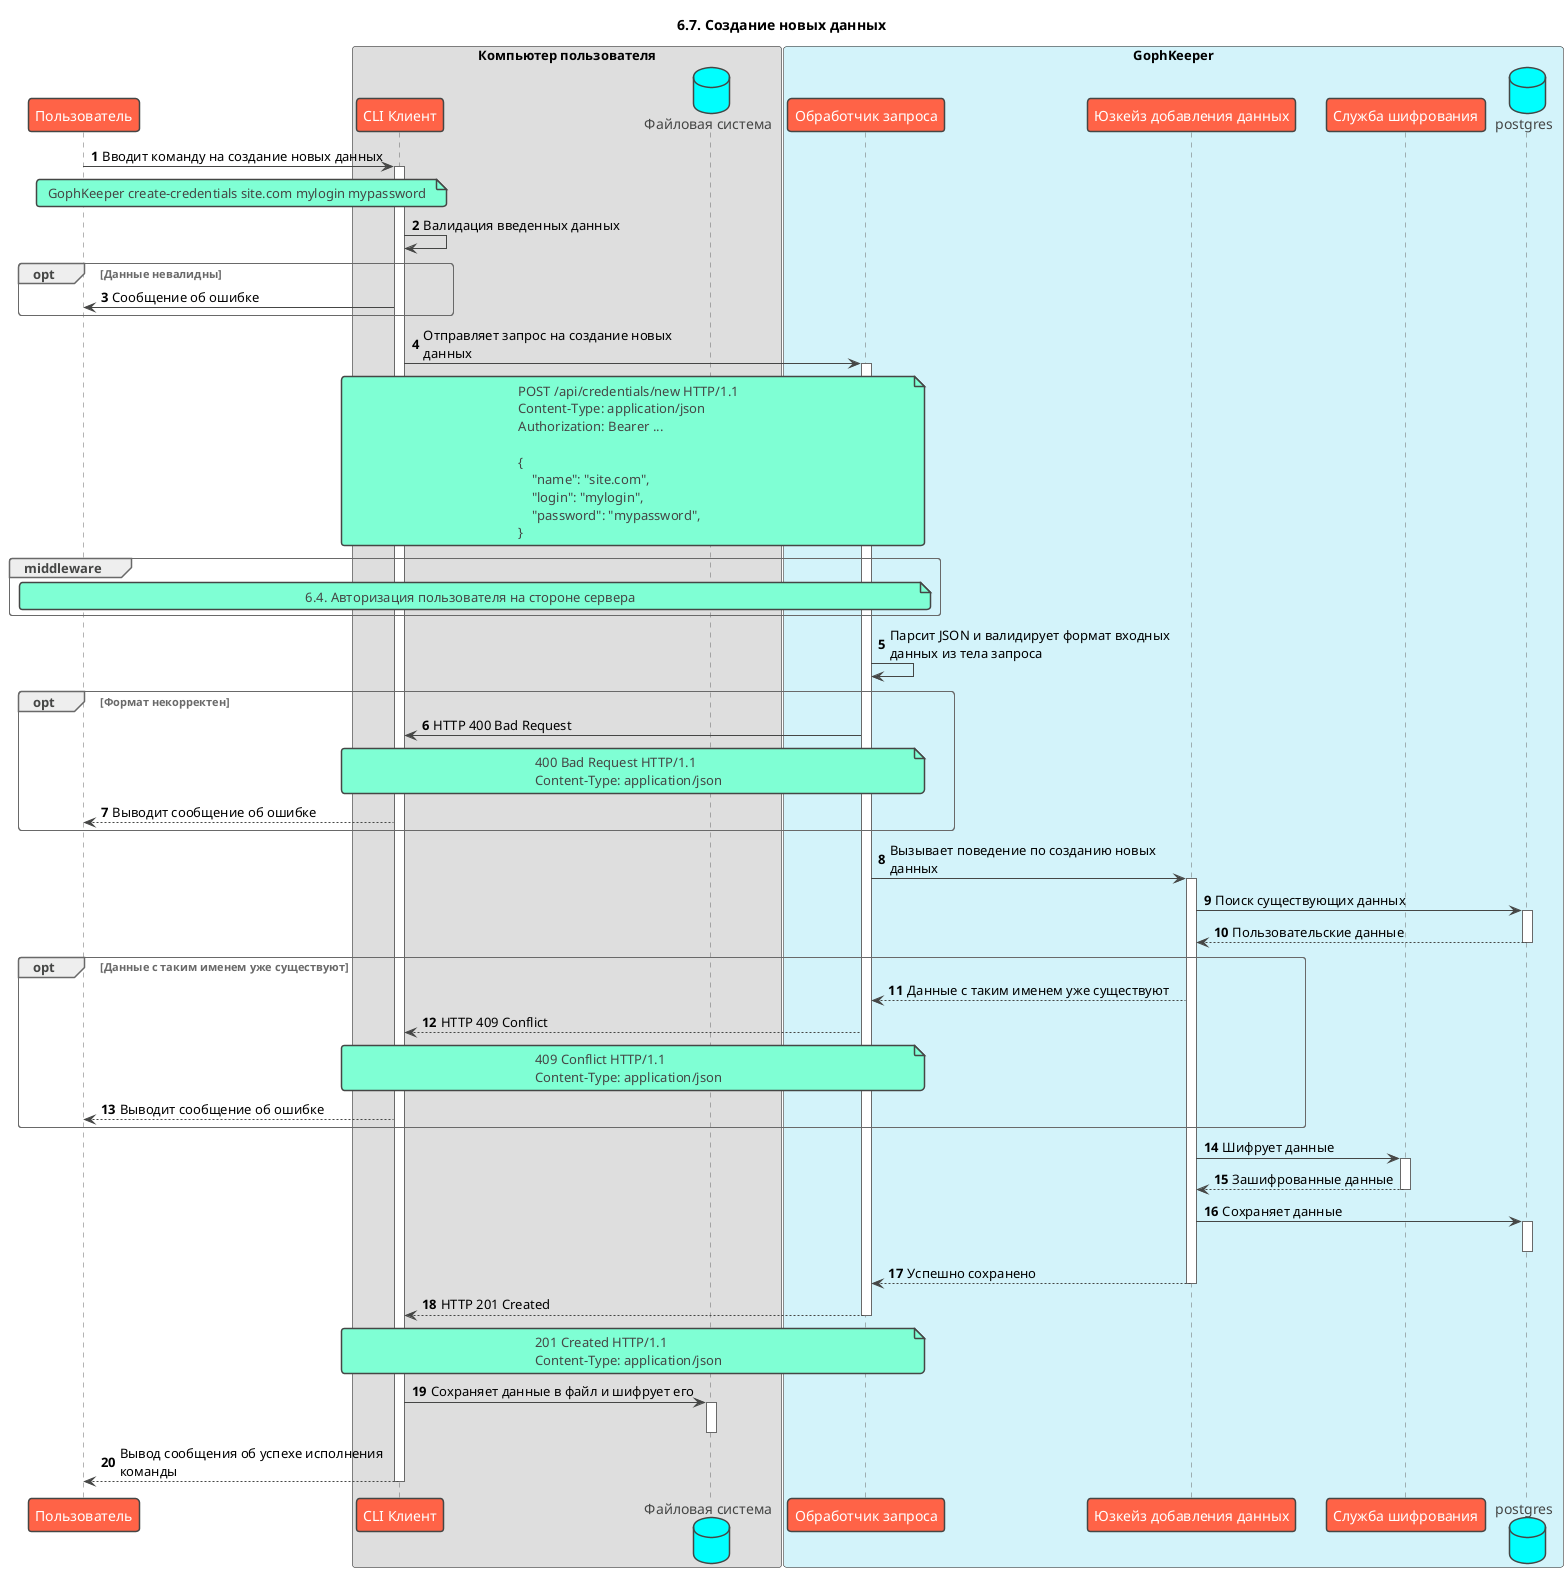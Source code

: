 @startuml
!theme vibrant
title: 6.7. Создание новых данных
skinparam maxMessageSize 300
autonumber

participant "Пользователь" as user
box "Компьютер пользователя" #DEDEDE
    participant "CLI Клиент" as client
    database "Файловая система" as file
end box

box "GophKeeper" #d3f3fa
    participant "Обработчик запроса" as handler
    participant "Юзкейз добавления данных" as usecase
    participant "Служба шифрования" as crypto
    database "postgres" as db
end box

user -> client ++ : Вводит команду на создание новых данных
note over user, client
    GophKeeper create-credentials site.com mylogin mypassword
end note

client -> client: Валидация введенных данных

opt Данные невалидны
    client -> user: Сообщение об ошибке
end

client -> handler ++ : Отправляет запрос на создание новых данных
note over client, handler
    POST /api/credentials/new HTTP/1.1
    Content-Type: application/json
    Authorization: Bearer ...
    
    {
        "name": "site.com",
        "login": "mylogin",
        "password": "mypassword",
    }
end note

group middleware
    note over user, handler: 6.4. Авторизация пользователя на стороне сервера
end group

handler -> handler: Парсит JSON и валидирует формат входных данных из тела запроса
opt Формат некорректен
    handler -> client: HTTP 400 Bad Request
    note over client, handler
        400 Bad Request HTTP/1.1
        Content-Type: application/json
    end note
    client --> user: Выводит сообщение об ошибке
end

handler -> usecase ++ : Вызывает поведение по созданию новых данных
usecase -> db ++ : Поиск существующих данных
return Пользовательские данные
opt Данные с таким именем уже существуют
    usecase --> handler: Данные с таким именем уже существуют
    handler --> client: HTTP 409 Conflict
    note over client, handler
        409 Conflict HTTP/1.1
        Content-Type: application/json
    end note
    client --> user: Выводит сообщение об ошибке
end

usecase -> crypto ++ : Шифрует данные
return Зашифрованные данные

usecase -> db : Сохраняет данные
activate db
deactivate db

return Успешно сохранено
return HTTP 201 Created
note over client, handler
    201 Created HTTP/1.1
    Content-Type: application/json
end note

client -> file: Сохраняет данные в файл и шифрует его
activate file
deactivate file 
return Вывод сообщения об успехе исполнения команды
@enduml